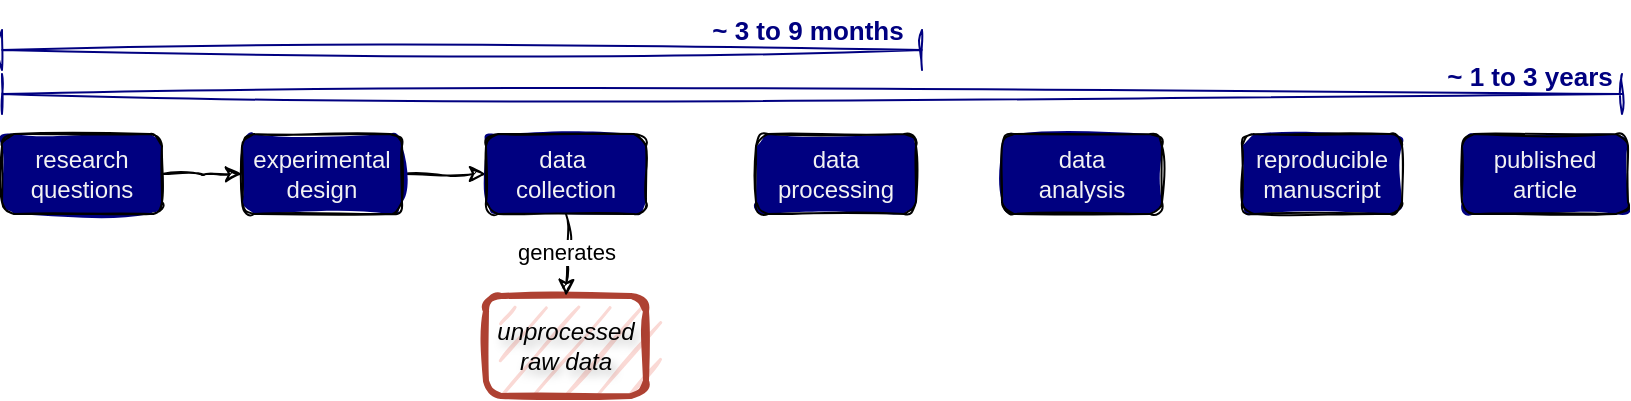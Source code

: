 <mxfile version="24.4.13" type="github">
  <diagram id="C5RBs43oDa-KdzZeNtuy" name="Page-1">
    <mxGraphModel dx="1026" dy="688" grid="1" gridSize="10" guides="1" tooltips="1" connect="1" arrows="1" fold="1" page="1" pageScale="1" pageWidth="827" pageHeight="1169" math="0" shadow="0">
      <root>
        <mxCell id="WIyWlLk6GJQsqaUBKTNV-0" />
        <object label="Step 14: color" id="2JBL8e-sjkAbcdYht8KX-297">
          <mxCell style="locked=1;" parent="WIyWlLk6GJQsqaUBKTNV-0" visible="0" />
        </object>
        <mxCell id="zMdA1hKnQHKv-oM-DE0g-334" value="&lt;div&gt;GitHub&lt;/div&gt;&lt;div&gt;repository&lt;br&gt;&lt;/div&gt;" style="rounded=1;whiteSpace=wrap;html=1;fontSize=12;fontFamily=Helvetica;fillColor=#fff2cc;sketch=1;labelBackgroundColor=none;strokeColor=#d6b656;fillStyle=solid;" parent="2JBL8e-sjkAbcdYht8KX-297" vertex="1">
          <mxGeometry x="377" y="241" width="80" height="40" as="geometry" />
        </mxCell>
        <mxCell id="zMdA1hKnQHKv-oM-DE0g-335" value="ETH Research Collection" style="rounded=1;whiteSpace=wrap;html=1;fontSize=12;fontFamily=Helvetica;fillColor=#fff2cc;sketch=1;labelBackgroundColor=none;strokeColor=#d6b656;fillStyle=solid;" parent="2JBL8e-sjkAbcdYht8KX-297" vertex="1">
          <mxGeometry x="240" y="403" width="80" height="40" as="geometry" />
        </mxCell>
        <mxCell id="zMdA1hKnQHKv-oM-DE0g-336" value="&lt;div&gt;GHE ETH&lt;/div&gt;&lt;div&gt;website&lt;br&gt;&lt;/div&gt;" style="rounded=1;whiteSpace=wrap;html=1;fontSize=12;fontFamily=Helvetica;fillColor=#fff2cc;sketch=1;labelBackgroundColor=none;strokeColor=#d6b656;fillStyle=solid;" parent="2JBL8e-sjkAbcdYht8KX-297" vertex="1">
          <mxGeometry x="123.17" y="403" width="80" height="40" as="geometry" />
        </mxCell>
        <mxCell id="zMdA1hKnQHKv-oM-DE0g-337" value="Zenodo" style="rounded=1;whiteSpace=wrap;html=1;fontSize=12;fontFamily=Helvetica;fillColor=#fff2cc;sketch=1;labelBackgroundColor=none;strokeColor=#d6b656;fillStyle=solid;" parent="2JBL8e-sjkAbcdYht8KX-297" vertex="1">
          <mxGeometry x="377" y="324" width="80" height="40" as="geometry" />
        </mxCell>
        <mxCell id="lclyw9XXG6ALIdxsrvXb-9" value="&lt;div&gt;GitHub &amp;amp; Zenodo&lt;br&gt;&lt;/div&gt;" style="rounded=1;whiteSpace=wrap;html=1;fontSize=12;fontFamily=Helvetica;fillColor=#fff2cc;sketch=1;labelBackgroundColor=none;strokeColor=#d6b656;fillStyle=solid;" vertex="1" parent="2JBL8e-sjkAbcdYht8KX-297">
          <mxGeometry x="620" y="324" width="80" height="40" as="geometry" />
        </mxCell>
        <mxCell id="lclyw9XXG6ALIdxsrvXb-41" value="data availability statement" style="rounded=1;whiteSpace=wrap;html=1;fontSize=12;fontFamily=Helvetica;fillColor=#fff2cc;sketch=1;labelBackgroundColor=none;strokeColor=#d6b656;fillStyle=solid;" vertex="1" parent="2JBL8e-sjkAbcdYht8KX-297">
          <mxGeometry x="731.5" y="241" width="80" height="40" as="geometry" />
        </mxCell>
        <mxCell id="lclyw9XXG6ALIdxsrvXb-57" value="&lt;div&gt;stand-alone&lt;/div&gt;&lt;div&gt;website&lt;br&gt;&lt;/div&gt;" style="rounded=1;whiteSpace=wrap;html=1;fontSize=12;fontFamily=Helvetica;fillColor=#fff2cc;sketch=1;labelBackgroundColor=none;strokeColor=#d6b656;fillStyle=solid;" vertex="1" parent="2JBL8e-sjkAbcdYht8KX-297">
          <mxGeometry x="500" y="403" width="80" height="40" as="geometry" />
        </mxCell>
        <object label="Step 13: published article" id="lclyw9XXG6ALIdxsrvXb-19">
          <mxCell style="locked=1;" parent="WIyWlLk6GJQsqaUBKTNV-0" visible="0" />
        </object>
        <mxCell id="lclyw9XXG6ALIdxsrvXb-23" style="edgeStyle=orthogonalEdgeStyle;rounded=0;sketch=1;hachureGap=4;jiggle=2;curveFitting=1;orthogonalLoop=1;jettySize=auto;html=1;exitX=0.25;exitY=1;exitDx=0;exitDy=0;entryX=0.5;entryY=0;entryDx=0;entryDy=0;fontFamily=Helvetica;" edge="1" parent="lclyw9XXG6ALIdxsrvXb-19" target="lclyw9XXG6ALIdxsrvXb-25">
          <mxGeometry relative="1" as="geometry">
            <mxPoint x="750.75" y="120" as="sourcePoint" />
          </mxGeometry>
        </mxCell>
        <mxCell id="lclyw9XXG6ALIdxsrvXb-24" value="&lt;div&gt;receives&lt;/div&gt;" style="edgeLabel;html=1;align=center;verticalAlign=middle;resizable=0;points=[];sketch=1;hachureGap=4;jiggle=2;curveFitting=1;fontFamily=Helvetica;" vertex="1" connectable="0" parent="lclyw9XXG6ALIdxsrvXb-23">
          <mxGeometry x="-0.013" y="-1" relative="1" as="geometry">
            <mxPoint x="1" y="1" as="offset" />
          </mxGeometry>
        </mxCell>
        <mxCell id="lclyw9XXG6ALIdxsrvXb-25" value="&lt;div&gt;&lt;font color=&quot;#30592D&quot;&gt;3rd&lt;br&gt;&lt;/font&gt;&lt;/div&gt;&lt;div&gt;&lt;font color=&quot;#30592D&quot;&gt;DOI&lt;/font&gt;&lt;/div&gt;" style="rounded=1;whiteSpace=wrap;html=1;fontSize=12;fontFamily=Helvetica;fillColor=#d5e8d4;sketch=1;labelBackgroundColor=none;strokeColor=#82b366;" vertex="1" parent="lclyw9XXG6ALIdxsrvXb-19">
          <mxGeometry x="730" y="161" width="40" height="40" as="geometry" />
        </mxCell>
        <mxCell id="lclyw9XXG6ALIdxsrvXb-26" style="edgeStyle=orthogonalEdgeStyle;rounded=0;sketch=1;hachureGap=4;jiggle=2;curveFitting=1;orthogonalLoop=1;jettySize=auto;html=1;exitX=0.75;exitY=1;exitDx=0;exitDy=0;entryX=0.75;entryY=0;entryDx=0;entryDy=0;fontFamily=Helvetica;" edge="1" parent="lclyw9XXG6ALIdxsrvXb-19" target="lclyw9XXG6ALIdxsrvXb-30">
          <mxGeometry relative="1" as="geometry">
            <mxPoint x="792.25" y="120" as="sourcePoint" />
          </mxGeometry>
        </mxCell>
        <mxCell id="lclyw9XXG6ALIdxsrvXb-27" value="requires" style="edgeLabel;html=1;align=center;verticalAlign=middle;resizable=0;points=[];sketch=1;hachureGap=4;jiggle=2;curveFitting=1;fontFamily=Helvetica;" vertex="1" connectable="0" parent="lclyw9XXG6ALIdxsrvXb-26">
          <mxGeometry x="-0.176" y="2" relative="1" as="geometry">
            <mxPoint as="offset" />
          </mxGeometry>
        </mxCell>
        <mxCell id="lclyw9XXG6ALIdxsrvXb-28" value="" style="edgeStyle=orthogonalEdgeStyle;rounded=0;sketch=1;hachureGap=4;jiggle=2;curveFitting=1;orthogonalLoop=1;jettySize=auto;html=1;fontFamily=Helvetica;" edge="1" parent="lclyw9XXG6ALIdxsrvXb-19" source="lclyw9XXG6ALIdxsrvXb-30" target="lclyw9XXG6ALIdxsrvXb-33">
          <mxGeometry relative="1" as="geometry" />
        </mxCell>
        <mxCell id="lclyw9XXG6ALIdxsrvXb-29" value="has" style="edgeLabel;html=1;align=center;verticalAlign=middle;resizable=0;points=[];sketch=1;hachureGap=4;jiggle=2;curveFitting=1;fontFamily=Helvetica;" vertex="1" connectable="0" parent="lclyw9XXG6ALIdxsrvXb-28">
          <mxGeometry x="0.15" y="3" relative="1" as="geometry">
            <mxPoint as="offset" />
          </mxGeometry>
        </mxCell>
        <mxCell id="lclyw9XXG6ALIdxsrvXb-30" value="data availability statement" style="rounded=1;whiteSpace=wrap;html=1;fontSize=12;fontFamily=Helvetica;fillColor=none;sketch=1;labelBackgroundColor=none;strokeColor=#000080;fillStyle=zigzag;fontColor=#000080;" vertex="1" parent="lclyw9XXG6ALIdxsrvXb-19">
          <mxGeometry x="732" y="241" width="80" height="40" as="geometry" />
        </mxCell>
        <mxCell id="lclyw9XXG6ALIdxsrvXb-31" style="edgeStyle=orthogonalEdgeStyle;rounded=0;sketch=1;hachureGap=4;jiggle=2;curveFitting=1;orthogonalLoop=1;jettySize=auto;html=1;exitX=0.5;exitY=1;exitDx=0;exitDy=0;entryX=0.5;entryY=1;entryDx=0;entryDy=0;fontFamily=Architects Daughter;fontSource=https%3A%2F%2Ffonts.googleapis.com%2Fcss%3Ffamily%3DArchitects%2BDaughter;" edge="1" parent="lclyw9XXG6ALIdxsrvXb-19" source="lclyw9XXG6ALIdxsrvXb-33">
          <mxGeometry relative="1" as="geometry">
            <mxPoint x="417" y="440" as="targetPoint" />
            <Array as="points">
              <mxPoint x="770" y="460" />
              <mxPoint x="417" y="460" />
            </Array>
          </mxGeometry>
        </mxCell>
        <mxCell id="lclyw9XXG6ALIdxsrvXb-32" value="to" style="edgeLabel;html=1;align=center;verticalAlign=middle;resizable=0;points=[];sketch=1;hachureGap=4;jiggle=2;curveFitting=1;fontFamily=Helvetica;" vertex="1" connectable="0" parent="lclyw9XXG6ALIdxsrvXb-31">
          <mxGeometry x="-0.791" y="2" relative="1" as="geometry">
            <mxPoint x="9" as="offset" />
          </mxGeometry>
        </mxCell>
        <mxCell id="lclyw9XXG6ALIdxsrvXb-33" value="reference &amp;amp; citation" style="rounded=1;whiteSpace=wrap;html=1;fontSize=12;fontFamily=Helvetica;fillColor=none;sketch=1;labelBackgroundColor=none;strokeColor=#000080;fillStyle=zigzag;fontColor=#000080;" vertex="1" parent="lclyw9XXG6ALIdxsrvXb-19">
          <mxGeometry x="730" y="324" width="80" height="40" as="geometry" />
        </mxCell>
        <mxCell id="lclyw9XXG6ALIdxsrvXb-38" style="edgeStyle=orthogonalEdgeStyle;rounded=0;sketch=1;hachureGap=4;jiggle=2;curveFitting=1;orthogonalLoop=1;jettySize=auto;html=1;exitX=0.5;exitY=1;exitDx=0;exitDy=0;entryX=0.5;entryY=1;entryDx=0;entryDy=0;fontFamily=Architects Daughter;fontSource=https%3A%2F%2Ffonts.googleapis.com%2Fcss%3Ffamily%3DArchitects%2BDaughter;" edge="1" parent="lclyw9XXG6ALIdxsrvXb-19">
          <mxGeometry relative="1" as="geometry">
            <mxPoint x="770" y="364" as="sourcePoint" />
            <mxPoint x="660" y="443" as="targetPoint" />
            <Array as="points">
              <mxPoint x="770" y="460" />
              <mxPoint x="661" y="460" />
            </Array>
          </mxGeometry>
        </mxCell>
        <mxCell id="lclyw9XXG6ALIdxsrvXb-75" style="edgeStyle=orthogonalEdgeStyle;rounded=0;sketch=1;hachureGap=4;jiggle=2;curveFitting=1;orthogonalLoop=1;jettySize=auto;html=1;exitX=1;exitY=0.5;exitDx=0;exitDy=0;entryX=0;entryY=0.5;entryDx=0;entryDy=0;fontFamily=Architects Daughter;fontSource=https%3A%2F%2Ffonts.googleapis.com%2Fcss%3Ffamily%3DArchitects%2BDaughter;" edge="1" parent="lclyw9XXG6ALIdxsrvXb-19">
          <mxGeometry relative="1" as="geometry">
            <mxPoint x="700" y="100" as="sourcePoint" />
            <mxPoint x="730" y="100" as="targetPoint" />
          </mxGeometry>
        </mxCell>
        <object label="Step 12: GitHub" id="2JBL8e-sjkAbcdYht8KX-281">
          <mxCell style="locked=1;" parent="WIyWlLk6GJQsqaUBKTNV-0" visible="0" />
        </object>
        <mxCell id="zMdA1hKnQHKv-oM-DE0g-435" value="&lt;font color=&quot;#30592D&quot;&gt;2nd DOI&lt;/font&gt;" style="rounded=1;whiteSpace=wrap;html=1;fontSize=12;fontFamily=Helvetica;fillColor=#d5e8d4;sketch=1;labelBackgroundColor=none;strokeColor=#82b366;fontColor=#000000;" parent="2JBL8e-sjkAbcdYht8KX-281" vertex="1">
          <mxGeometry x="620" y="403" width="80" height="40" as="geometry" />
        </mxCell>
        <mxCell id="zMdA1hKnQHKv-oM-DE0g-436" value="" style="edgeStyle=orthogonalEdgeStyle;rounded=0;sketch=1;hachureGap=4;jiggle=2;curveFitting=1;orthogonalLoop=1;jettySize=auto;html=1;fontFamily=Helvetica;" parent="2JBL8e-sjkAbcdYht8KX-281" target="zMdA1hKnQHKv-oM-DE0g-435" edge="1">
          <mxGeometry relative="1" as="geometry">
            <mxPoint x="660" y="364" as="sourcePoint" />
          </mxGeometry>
        </mxCell>
        <mxCell id="lclyw9XXG6ALIdxsrvXb-6" value="&lt;font face=&quot;Helvetica&quot;&gt;provides&lt;/font&gt;" style="edgeLabel;html=1;align=center;verticalAlign=middle;resizable=0;points=[];sketch=1;hachureGap=4;jiggle=2;curveFitting=1;fontFamily=Architects Daughter;fontSource=https%3A%2F%2Ffonts.googleapis.com%2Fcss%3Ffamily%3DArchitects%2BDaughter;" vertex="1" connectable="0" parent="zMdA1hKnQHKv-oM-DE0g-436">
          <mxGeometry x="-0.122" y="-1" relative="1" as="geometry">
            <mxPoint as="offset" />
          </mxGeometry>
        </mxCell>
        <mxCell id="lclyw9XXG6ALIdxsrvXb-34" value="&lt;div&gt;GitHub &amp;amp; Zenodo&lt;br&gt;&lt;/div&gt;" style="rounded=1;whiteSpace=wrap;html=1;fontSize=12;fontFamily=Helvetica;fillColor=none;sketch=1;labelBackgroundColor=none;strokeColor=#000080;fillStyle=zigzag;fontColor=#000080;" vertex="1" parent="2JBL8e-sjkAbcdYht8KX-281">
          <mxGeometry x="620" y="324" width="80" height="40" as="geometry" />
        </mxCell>
        <mxCell id="lclyw9XXG6ALIdxsrvXb-35" value="" style="edgeStyle=orthogonalEdgeStyle;rounded=0;sketch=1;hachureGap=4;jiggle=2;curveFitting=1;orthogonalLoop=1;jettySize=auto;html=1;fontFamily=Architects Daughter;fontSource=https%3A%2F%2Ffonts.googleapis.com%2Fcss%3Ffamily%3DArchitects%2BDaughter;" edge="1" parent="2JBL8e-sjkAbcdYht8KX-281">
          <mxGeometry relative="1" as="geometry">
            <mxPoint x="660" y="291" as="sourcePoint" />
            <mxPoint x="660" y="324" as="targetPoint" />
          </mxGeometry>
        </mxCell>
        <mxCell id="lclyw9XXG6ALIdxsrvXb-36" value="&lt;font face=&quot;Helvetica&quot;&gt;published with&lt;/font&gt;" style="edgeLabel;html=1;align=center;verticalAlign=middle;resizable=0;points=[];sketch=1;hachureGap=4;jiggle=2;curveFitting=1;fontFamily=Architects Daughter;fontSource=https%3A%2F%2Ffonts.googleapis.com%2Fcss%3Ffamily%3DArchitects%2BDaughter;" vertex="1" connectable="0" parent="lclyw9XXG6ALIdxsrvXb-35">
          <mxGeometry x="0.277" y="1" relative="1" as="geometry">
            <mxPoint as="offset" />
          </mxGeometry>
        </mxCell>
        <object label="Step 11: final data" id="2JBL8e-sjkAbcdYht8KX-289">
          <mxCell style="locked=1;" parent="WIyWlLk6GJQsqaUBKTNV-0" visible="0" />
        </object>
        <mxCell id="zMdA1hKnQHKv-oM-DE0g-438" value="" style="edgeStyle=orthogonalEdgeStyle;rounded=0;sketch=1;hachureGap=4;jiggle=2;curveFitting=1;orthogonalLoop=1;jettySize=auto;html=1;fontFamily=Helvetica;" parent="2JBL8e-sjkAbcdYht8KX-289" edge="1">
          <mxGeometry relative="1" as="geometry">
            <mxPoint x="540" y="120" as="sourcePoint" />
            <mxPoint x="540" y="161" as="targetPoint" />
          </mxGeometry>
        </mxCell>
        <mxCell id="zMdA1hKnQHKv-oM-DE0g-439" value="uses" style="edgeLabel;html=1;align=center;verticalAlign=middle;resizable=0;points=[];sketch=1;hachureGap=4;jiggle=2;curveFitting=1;fontFamily=Helvetica;" parent="zMdA1hKnQHKv-oM-DE0g-438" vertex="1" connectable="0">
          <mxGeometry x="-0.2" y="-1" relative="1" as="geometry">
            <mxPoint as="offset" />
          </mxGeometry>
        </mxCell>
        <mxCell id="zMdA1hKnQHKv-oM-DE0g-440" value="" style="edgeStyle=orthogonalEdgeStyle;rounded=0;sketch=1;hachureGap=4;jiggle=2;curveFitting=1;orthogonalLoop=1;jettySize=auto;html=1;fontFamily=Helvetica;" parent="2JBL8e-sjkAbcdYht8KX-289" target="zMdA1hKnQHKv-oM-DE0g-444" edge="1">
          <mxGeometry relative="1" as="geometry">
            <mxPoint x="660" y="120" as="sourcePoint" />
          </mxGeometry>
        </mxCell>
        <mxCell id="zMdA1hKnQHKv-oM-DE0g-441" value="displays" style="edgeLabel;html=1;align=center;verticalAlign=middle;resizable=0;points=[];sketch=1;hachureGap=4;jiggle=2;curveFitting=1;fontFamily=Helvetica;" parent="zMdA1hKnQHKv-oM-DE0g-440" vertex="1" connectable="0">
          <mxGeometry x="-0.067" y="-1" relative="1" as="geometry">
            <mxPoint x="24" as="offset" />
          </mxGeometry>
        </mxCell>
        <mxCell id="lclyw9XXG6ALIdxsrvXb-2" value="" style="edgeStyle=orthogonalEdgeStyle;rounded=0;sketch=1;hachureGap=4;jiggle=2;curveFitting=1;orthogonalLoop=1;jettySize=auto;html=1;fontFamily=Architects Daughter;fontSource=https%3A%2F%2Ffonts.googleapis.com%2Fcss%3Ffamily%3DArchitects%2BDaughter;" edge="1" parent="2JBL8e-sjkAbcdYht8KX-289" source="zMdA1hKnQHKv-oM-DE0g-444" target="zMdA1hKnQHKv-oM-DE0g-445">
          <mxGeometry relative="1" as="geometry" />
        </mxCell>
        <mxCell id="lclyw9XXG6ALIdxsrvXb-3" value="&lt;font face=&quot;Helvetica&quot;&gt;is&lt;/font&gt;" style="edgeLabel;html=1;align=center;verticalAlign=middle;resizable=0;points=[];sketch=1;hachureGap=4;jiggle=2;curveFitting=1;fontFamily=Architects Daughter;fontSource=https%3A%2F%2Ffonts.googleapis.com%2Fcss%3Ffamily%3DArchitects%2BDaughter;" vertex="1" connectable="0" parent="lclyw9XXG6ALIdxsrvXb-2">
          <mxGeometry x="-0.05" y="-1" relative="1" as="geometry">
            <mxPoint as="offset" />
          </mxGeometry>
        </mxCell>
        <mxCell id="zMdA1hKnQHKv-oM-DE0g-444" value="tables &amp;amp; plots &amp;amp; models" style="rounded=1;whiteSpace=wrap;html=1;fontSize=12;fontFamily=Helvetica;fillColor=none;sketch=1;labelBackgroundColor=none;strokeColor=#000080;fillStyle=zigzag;fontColor=#000080;" parent="2JBL8e-sjkAbcdYht8KX-289" vertex="1">
          <mxGeometry x="620" y="161" width="80" height="40" as="geometry" />
        </mxCell>
        <mxCell id="zMdA1hKnQHKv-oM-DE0g-445" value="final data underlying publication" style="rounded=1;whiteSpace=wrap;html=1;strokeWidth=3;fontSize=12;fontFamily=Helvetica;fillColor=#fad9d5;sketch=1;labelBackgroundColor=none;strokeColor=#ae4132;fontStyle=2;textShadow=1;" parent="2JBL8e-sjkAbcdYht8KX-289" vertex="1">
          <mxGeometry x="620" y="241" width="80" height="50" as="geometry" />
        </mxCell>
        <mxCell id="lclyw9XXG6ALIdxsrvXb-73" style="edgeStyle=orthogonalEdgeStyle;rounded=0;sketch=1;hachureGap=4;jiggle=2;curveFitting=1;orthogonalLoop=1;jettySize=auto;html=1;exitX=1;exitY=0.5;exitDx=0;exitDy=0;entryX=0;entryY=0.5;entryDx=0;entryDy=0;fontFamily=Architects Daughter;fontSource=https%3A%2F%2Ffonts.googleapis.com%2Fcss%3Ffamily%3DArchitects%2BDaughter;" edge="1" parent="2JBL8e-sjkAbcdYht8KX-289">
          <mxGeometry relative="1" as="geometry">
            <mxPoint x="580" y="100" as="sourcePoint" />
            <mxPoint x="620" y="100" as="targetPoint" />
          </mxGeometry>
        </mxCell>
        <mxCell id="lclyw9XXG6ALIdxsrvXb-74" style="edgeStyle=orthogonalEdgeStyle;rounded=0;sketch=1;hachureGap=4;jiggle=2;curveFitting=1;orthogonalLoop=1;jettySize=auto;html=1;exitX=1;exitY=0.5;exitDx=0;exitDy=0;entryX=0;entryY=0.5;entryDx=0;entryDy=0;fontFamily=Architects Daughter;fontSource=https%3A%2F%2Ffonts.googleapis.com%2Fcss%3Ffamily%3DArchitects%2BDaughter;" edge="1" parent="2JBL8e-sjkAbcdYht8KX-289">
          <mxGeometry relative="1" as="geometry">
            <mxPoint x="457" y="100" as="sourcePoint" />
            <mxPoint x="500" y="100" as="targetPoint" />
          </mxGeometry>
        </mxCell>
        <mxCell id="lclyw9XXG6ALIdxsrvXb-79" style="edgeStyle=orthogonalEdgeStyle;rounded=0;sketch=1;hachureGap=4;jiggle=2;curveFitting=1;orthogonalLoop=1;jettySize=auto;html=1;exitX=0.75;exitY=0;exitDx=0;exitDy=0;entryX=0.25;entryY=0;entryDx=0;entryDy=0;fontFamily=Architects Daughter;fontSource=https%3A%2F%2Ffonts.googleapis.com%2Fcss%3Ffamily%3DArchitects%2BDaughter;" edge="1" parent="2JBL8e-sjkAbcdYht8KX-289" source="lclyw9XXG6ALIdxsrvXb-64" target="zMdA1hKnQHKv-oM-DE0g-444">
          <mxGeometry relative="1" as="geometry" />
        </mxCell>
        <mxCell id="lclyw9XXG6ALIdxsrvXb-80" value="&lt;font face=&quot;Helvetica&quot;&gt;generates&lt;/font&gt;" style="edgeLabel;html=1;align=center;verticalAlign=middle;resizable=0;points=[];sketch=1;hachureGap=4;jiggle=2;curveFitting=1;fontFamily=Architects Daughter;fontSource=https%3A%2F%2Ffonts.googleapis.com%2Fcss%3Ffamily%3DArchitects%2BDaughter;" vertex="1" connectable="0" parent="lclyw9XXG6ALIdxsrvXb-79">
          <mxGeometry x="0.117" y="-3" relative="1" as="geometry">
            <mxPoint x="-6" y="-5" as="offset" />
          </mxGeometry>
        </mxCell>
        <object label="Step 10: R data package&#xa;" id="2JBL8e-sjkAbcdYht8KX-261">
          <mxCell style="locked=1;" parent="WIyWlLk6GJQsqaUBKTNV-0" visible="0" />
        </object>
        <mxCell id="2JBL8e-sjkAbcdYht8KX-264" value="" style="edgeStyle=none;shape=connector;rounded=1;sketch=1;jiggle=2;curveFitting=1;orthogonalLoop=1;jettySize=auto;html=1;labelBackgroundColor=default;strokeColor=#000080;fontFamily=Helvetica;fontSize=11;fontColor=#000080;endArrow=classic;startSize=5;endSize=5;" parent="2JBL8e-sjkAbcdYht8KX-261" edge="1">
          <mxGeometry relative="1" as="geometry">
            <mxPoint x="442" y="570" as="sourcePoint" />
          </mxGeometry>
        </mxCell>
        <mxCell id="2JBL8e-sjkAbcdYht8KX-265" value="&lt;div&gt;integrates&lt;/div&gt;&lt;div&gt;with&lt;br&gt;&lt;/div&gt;" style="edgeLabel;html=1;align=center;verticalAlign=middle;resizable=0;points=[];fontSize=11;fontFamily=Helvetica;fontColor=#000080;" parent="2JBL8e-sjkAbcdYht8KX-264" vertex="1" connectable="0">
          <mxGeometry x="-0.141" y="-3" relative="1" as="geometry">
            <mxPoint y="-23" as="offset" />
          </mxGeometry>
        </mxCell>
        <mxCell id="zMdA1hKnQHKv-oM-DE0g-341" value="" style="edgeStyle=orthogonalEdgeStyle;rounded=0;sketch=1;hachureGap=4;jiggle=2;curveFitting=1;orthogonalLoop=1;jettySize=auto;html=1;fontFamily=Helvetica;" parent="2JBL8e-sjkAbcdYht8KX-261" edge="1">
          <mxGeometry relative="1" as="geometry">
            <mxPoint x="540" y="280" as="sourcePoint" />
          </mxGeometry>
        </mxCell>
        <mxCell id="zMdA1hKnQHKv-oM-DE0g-344" value="" style="edgeStyle=orthogonalEdgeStyle;rounded=0;sketch=1;hachureGap=4;jiggle=2;curveFitting=1;orthogonalLoop=1;jettySize=auto;html=1;fontFamily=Helvetica;" parent="2JBL8e-sjkAbcdYht8KX-261" edge="1">
          <mxGeometry relative="1" as="geometry">
            <mxPoint x="540" y="364" as="sourcePoint" />
          </mxGeometry>
        </mxCell>
        <mxCell id="zMdA1hKnQHKv-oM-DE0g-367" value="" style="edgeStyle=orthogonalEdgeStyle;rounded=0;sketch=1;hachureGap=4;jiggle=2;curveFitting=1;orthogonalLoop=1;jettySize=auto;html=1;fontFamily=Architects Daughter;fontSource=https%3A%2F%2Ffonts.googleapis.com%2Fcss%3Ffamily%3DArchitects%2BDaughter;" parent="2JBL8e-sjkAbcdYht8KX-261" source="zMdA1hKnQHKv-oM-DE0g-358" target="zMdA1hKnQHKv-oM-DE0g-360" edge="1">
          <mxGeometry relative="1" as="geometry" />
        </mxCell>
        <mxCell id="zMdA1hKnQHKv-oM-DE0g-368" value="&lt;font face=&quot;Helvetica&quot;&gt;contains&lt;/font&gt;" style="edgeLabel;html=1;align=center;verticalAlign=middle;resizable=0;points=[];sketch=1;hachureGap=4;jiggle=2;curveFitting=1;fontFamily=Architects Daughter;fontSource=https%3A%2F%2Ffonts.googleapis.com%2Fcss%3Ffamily%3DArchitects%2BDaughter;" parent="zMdA1hKnQHKv-oM-DE0g-367" vertex="1" connectable="0">
          <mxGeometry x="-0.045" y="-4" relative="1" as="geometry">
            <mxPoint as="offset" />
          </mxGeometry>
        </mxCell>
        <mxCell id="zMdA1hKnQHKv-oM-DE0g-358" value="R data package" style="rounded=1;whiteSpace=wrap;html=1;fontSize=12;fontFamily=Helvetica;fillColor=none;sketch=1;labelBackgroundColor=none;strokeColor=#000080;fillStyle=zigzag;fontColor=#000080;" parent="2JBL8e-sjkAbcdYht8KX-261" vertex="1">
          <mxGeometry x="500" y="240" width="80" height="40" as="geometry" />
        </mxCell>
        <mxCell id="zMdA1hKnQHKv-oM-DE0g-369" value="" style="edgeStyle=orthogonalEdgeStyle;rounded=0;sketch=1;hachureGap=4;jiggle=2;curveFitting=1;orthogonalLoop=1;jettySize=auto;html=1;fontFamily=Architects Daughter;fontSource=https%3A%2F%2Ffonts.googleapis.com%2Fcss%3Ffamily%3DArchitects%2BDaughter;" parent="2JBL8e-sjkAbcdYht8KX-261" source="zMdA1hKnQHKv-oM-DE0g-360" target="zMdA1hKnQHKv-oM-DE0g-361" edge="1">
          <mxGeometry relative="1" as="geometry" />
        </mxCell>
        <mxCell id="zMdA1hKnQHKv-oM-DE0g-370" value="&lt;font face=&quot;Helvetica&quot;&gt;published as&lt;br&gt;&lt;/font&gt;" style="edgeLabel;html=1;align=center;verticalAlign=middle;resizable=0;points=[];sketch=1;hachureGap=4;jiggle=2;curveFitting=1;fontFamily=Architects Daughter;fontSource=https%3A%2F%2Ffonts.googleapis.com%2Fcss%3Ffamily%3DArchitects%2BDaughter;" parent="zMdA1hKnQHKv-oM-DE0g-369" vertex="1" connectable="0">
          <mxGeometry x="-0.268" relative="1" as="geometry">
            <mxPoint as="offset" />
          </mxGeometry>
        </mxCell>
        <mxCell id="zMdA1hKnQHKv-oM-DE0g-360" value="&lt;div&gt;metadata&lt;/div&gt;" style="rounded=1;whiteSpace=wrap;html=1;fontSize=12;fontFamily=Helvetica;fillColor=none;sketch=1;labelBackgroundColor=none;strokeColor=#000080;fillStyle=zigzag;fontColor=#000080;" parent="2JBL8e-sjkAbcdYht8KX-261" vertex="1">
          <mxGeometry x="500" y="324" width="80" height="40" as="geometry" />
        </mxCell>
        <mxCell id="zMdA1hKnQHKv-oM-DE0g-361" value="stand-alone&lt;br&gt;&lt;div&gt;website&lt;/div&gt;" style="rounded=1;whiteSpace=wrap;html=1;fontSize=12;fontFamily=Helvetica;fillColor=none;sketch=1;labelBackgroundColor=none;strokeColor=#000080;fillStyle=zigzag;fontColor=#000080;" parent="2JBL8e-sjkAbcdYht8KX-261" vertex="1">
          <mxGeometry x="500" y="403" width="80" height="40" as="geometry" />
        </mxCell>
        <mxCell id="lclyw9XXG6ALIdxsrvXb-77" style="edgeStyle=orthogonalEdgeStyle;rounded=0;sketch=1;hachureGap=4;jiggle=2;curveFitting=1;orthogonalLoop=1;jettySize=auto;html=1;exitX=0.5;exitY=1;exitDx=0;exitDy=0;entryX=0.5;entryY=0;entryDx=0;entryDy=0;fontFamily=Architects Daughter;fontSource=https%3A%2F%2Ffonts.googleapis.com%2Fcss%3Ffamily%3DArchitects%2BDaughter;" edge="1" parent="2JBL8e-sjkAbcdYht8KX-261" source="lclyw9XXG6ALIdxsrvXb-64" target="zMdA1hKnQHKv-oM-DE0g-358">
          <mxGeometry relative="1" as="geometry" />
        </mxCell>
        <mxCell id="lclyw9XXG6ALIdxsrvXb-78" value="&lt;font face=&quot;Helvetica&quot;&gt;accessible as&lt;/font&gt;" style="edgeLabel;html=1;align=center;verticalAlign=middle;resizable=0;points=[];sketch=1;hachureGap=4;jiggle=2;curveFitting=1;fontFamily=Architects Daughter;fontSource=https%3A%2F%2Ffonts.googleapis.com%2Fcss%3Ffamily%3DArchitects%2BDaughter;" vertex="1" connectable="0" parent="lclyw9XXG6ALIdxsrvXb-77">
          <mxGeometry x="0.035" y="1" relative="1" as="geometry">
            <mxPoint x="38" y="-2" as="offset" />
          </mxGeometry>
        </mxCell>
        <object label="Step 9: ETH collection" id="2JBL8e-sjkAbcdYht8KX-271">
          <mxCell style="locked=1;" parent="WIyWlLk6GJQsqaUBKTNV-0" visible="0" />
        </object>
        <mxCell id="zMdA1hKnQHKv-oM-DE0g-416" value="&lt;div&gt;imported&lt;/div&gt;&lt;div&gt;to&lt;br&gt;&lt;/div&gt;" style="edgeLabel;html=1;align=center;verticalAlign=middle;resizable=0;points=[];sketch=1;hachureGap=4;jiggle=2;curveFitting=1;fontFamily=Helvetica;" parent="2JBL8e-sjkAbcdYht8KX-271" vertex="1" connectable="0">
          <mxGeometry x="349.004" y="424.491" as="geometry" />
        </mxCell>
        <mxCell id="zMdA1hKnQHKv-oM-DE0g-417" value="ETH Research Collection" style="rounded=1;whiteSpace=wrap;html=1;fontSize=12;fontFamily=Helvetica;fillColor=none;sketch=1;labelBackgroundColor=none;strokeColor=#000080;fillStyle=zigzag;fontColor=#000080;" parent="2JBL8e-sjkAbcdYht8KX-271" vertex="1">
          <mxGeometry x="240" y="403" width="80" height="40" as="geometry" />
        </mxCell>
        <mxCell id="zMdA1hKnQHKv-oM-DE0g-418" value="" style="edgeStyle=orthogonalEdgeStyle;rounded=0;sketch=1;hachureGap=4;jiggle=2;curveFitting=1;orthogonalLoop=1;jettySize=auto;html=1;fontFamily=Architects Daughter;fontSource=https%3A%2F%2Ffonts.googleapis.com%2Fcss%3Ffamily%3DArchitects%2BDaughter;" parent="2JBL8e-sjkAbcdYht8KX-271" source="zMdA1hKnQHKv-oM-DE0g-420" target="zMdA1hKnQHKv-oM-DE0g-421" edge="1">
          <mxGeometry relative="1" as="geometry" />
        </mxCell>
        <mxCell id="zMdA1hKnQHKv-oM-DE0g-419" value="&lt;font face=&quot;Helvetica&quot;&gt;lists&lt;/font&gt;" style="edgeLabel;html=1;align=center;verticalAlign=middle;resizable=0;points=[];sketch=1;hachureGap=4;jiggle=2;curveFitting=1;fontFamily=Architects Daughter;fontSource=https%3A%2F%2Ffonts.googleapis.com%2Fcss%3Ffamily%3DArchitects%2BDaughter;" parent="zMdA1hKnQHKv-oM-DE0g-418" vertex="1" connectable="0">
          <mxGeometry x="-0.204" relative="1" as="geometry">
            <mxPoint as="offset" />
          </mxGeometry>
        </mxCell>
        <mxCell id="zMdA1hKnQHKv-oM-DE0g-420" value="GHE ETH website" style="rounded=1;whiteSpace=wrap;html=1;fontSize=12;fontFamily=Helvetica;fillColor=none;sketch=1;labelBackgroundColor=none;strokeColor=#000080;fillStyle=zigzag;fontColor=#000080;" parent="2JBL8e-sjkAbcdYht8KX-271" vertex="1">
          <mxGeometry x="123.17" y="403" width="80" height="40" as="geometry" />
        </mxCell>
        <mxCell id="zMdA1hKnQHKv-oM-DE0g-421" value="data publication" style="rounded=1;whiteSpace=wrap;html=1;fontSize=12;fontFamily=Helvetica;fillColor=none;sketch=1;labelBackgroundColor=none;fontColor=#000080;strokeColor=#000080;" parent="2JBL8e-sjkAbcdYht8KX-271" vertex="1">
          <mxGeometry x="-5.684e-14" y="403" width="80" height="40" as="geometry" />
        </mxCell>
        <mxCell id="zMdA1hKnQHKv-oM-DE0g-422" style="edgeStyle=orthogonalEdgeStyle;rounded=0;sketch=1;hachureGap=4;jiggle=2;curveFitting=1;orthogonalLoop=1;jettySize=auto;html=1;exitX=0.25;exitY=1;exitDx=0;exitDy=0;entryX=0.623;entryY=1;entryDx=0;entryDy=0;entryPerimeter=0;fontFamily=Architects Daughter;fontSource=https%3A%2F%2Ffonts.googleapis.com%2Fcss%3Ffamily%3DArchitects%2BDaughter;" parent="2JBL8e-sjkAbcdYht8KX-271" source="zMdA1hKnQHKv-oM-DE0g-417" target="zMdA1hKnQHKv-oM-DE0g-420" edge="1">
          <mxGeometry relative="1" as="geometry" />
        </mxCell>
        <mxCell id="zMdA1hKnQHKv-oM-DE0g-423" value="&lt;font face=&quot;Helvetica&quot;&gt;integrates with&lt;/font&gt;" style="edgeLabel;html=1;align=center;verticalAlign=middle;resizable=0;points=[];sketch=1;hachureGap=4;jiggle=2;curveFitting=1;fontFamily=Architects Daughter;fontSource=https%3A%2F%2Ffonts.googleapis.com%2Fcss%3Ffamily%3DArchitects%2BDaughter;" parent="zMdA1hKnQHKv-oM-DE0g-422" vertex="1" connectable="0">
          <mxGeometry x="0.039" y="1" relative="1" as="geometry">
            <mxPoint as="offset" />
          </mxGeometry>
        </mxCell>
        <mxCell id="zMdA1hKnQHKv-oM-DE0g-424" value="" style="edgeStyle=orthogonalEdgeStyle;rounded=0;sketch=1;hachureGap=4;jiggle=2;curveFitting=1;orthogonalLoop=1;jettySize=auto;html=1;fontFamily=Helvetica;" parent="2JBL8e-sjkAbcdYht8KX-271" edge="1">
          <mxGeometry relative="1" as="geometry">
            <mxPoint x="377" y="424" as="sourcePoint" />
            <mxPoint x="320" y="423" as="targetPoint" />
          </mxGeometry>
        </mxCell>
        <object label="Step 8: Zenodo" id="2JBL8e-sjkAbcdYht8KX-243">
          <mxCell style="locked=1;" parent="WIyWlLk6GJQsqaUBKTNV-0" visible="0" />
        </object>
        <mxCell id="zMdA1hKnQHKv-oM-DE0g-163" value="" style="edgeStyle=orthogonalEdgeStyle;rounded=0;sketch=1;hachureGap=4;jiggle=2;curveFitting=1;orthogonalLoop=1;jettySize=auto;html=1;fontFamily=Helvetica;" parent="2JBL8e-sjkAbcdYht8KX-243" edge="1">
          <mxGeometry relative="1" as="geometry">
            <mxPoint x="660" y="291" as="sourcePoint" />
          </mxGeometry>
        </mxCell>
        <mxCell id="zMdA1hKnQHKv-oM-DE0g-104" value="" style="edgeStyle=orthogonalEdgeStyle;rounded=0;sketch=1;hachureGap=4;jiggle=2;curveFitting=1;orthogonalLoop=1;jettySize=auto;html=1;fontFamily=Helvetica;" parent="2JBL8e-sjkAbcdYht8KX-243" edge="1">
          <mxGeometry relative="1" as="geometry">
            <mxPoint x="125.17" y="181" as="targetPoint" />
          </mxGeometry>
        </mxCell>
        <mxCell id="zMdA1hKnQHKv-oM-DE0g-339" value="" style="edgeStyle=orthogonalEdgeStyle;rounded=0;sketch=1;hachureGap=4;jiggle=2;curveFitting=1;orthogonalLoop=1;jettySize=auto;html=1;fontFamily=Architects Daughter;fontSource=https%3A%2F%2Ffonts.googleapis.com%2Fcss%3Ffamily%3DArchitects%2BDaughter;" parent="2JBL8e-sjkAbcdYht8KX-243" source="zMdA1hKnQHKv-oM-DE0g-89" target="zMdA1hKnQHKv-oM-DE0g-330" edge="1">
          <mxGeometry relative="1" as="geometry" />
        </mxCell>
        <mxCell id="zMdA1hKnQHKv-oM-DE0g-340" value="provides" style="edgeLabel;html=1;align=center;verticalAlign=middle;resizable=0;points=[];sketch=1;hachureGap=4;jiggle=2;curveFitting=1;fontFamily=Helvetica;" parent="zMdA1hKnQHKv-oM-DE0g-339" vertex="1" connectable="0">
          <mxGeometry x="0.136" relative="1" as="geometry">
            <mxPoint as="offset" />
          </mxGeometry>
        </mxCell>
        <mxCell id="zMdA1hKnQHKv-oM-DE0g-89" value="Zenodo" style="rounded=1;whiteSpace=wrap;html=1;fontSize=12;fontFamily=Helvetica;fillColor=none;sketch=1;labelBackgroundColor=none;strokeColor=#000080;fillStyle=zigzag;fontColor=#000080;" parent="2JBL8e-sjkAbcdYht8KX-243" vertex="1">
          <mxGeometry x="377" y="324" width="80" height="40" as="geometry" />
        </mxCell>
        <mxCell id="zMdA1hKnQHKv-oM-DE0g-113" value="" style="edgeStyle=orthogonalEdgeStyle;rounded=0;sketch=1;hachureGap=4;jiggle=2;curveFitting=1;orthogonalLoop=1;jettySize=auto;html=1;fontFamily=Helvetica;" parent="2JBL8e-sjkAbcdYht8KX-243" target="zMdA1hKnQHKv-oM-DE0g-89" edge="1">
          <mxGeometry relative="1" as="geometry">
            <mxPoint x="320" y="344" as="sourcePoint" />
          </mxGeometry>
        </mxCell>
        <mxCell id="zMdA1hKnQHKv-oM-DE0g-373" style="edgeStyle=orthogonalEdgeStyle;rounded=0;sketch=1;hachureGap=4;jiggle=2;curveFitting=1;orthogonalLoop=1;jettySize=auto;html=1;exitX=0.25;exitY=1;exitDx=0;exitDy=0;entryX=0.5;entryY=1;entryDx=0;entryDy=0;fontFamily=Architects Daughter;fontSource=https%3A%2F%2Ffonts.googleapis.com%2Fcss%3Ffamily%3DArchitects%2BDaughter;" parent="2JBL8e-sjkAbcdYht8KX-243" edge="1">
          <mxGeometry relative="1" as="geometry">
            <mxPoint x="260" y="443" as="sourcePoint" />
            <Array as="points">
              <mxPoint x="280" y="443" />
              <mxPoint x="280" y="463" />
              <mxPoint x="163" y="463" />
            </Array>
          </mxGeometry>
        </mxCell>
        <mxCell id="zMdA1hKnQHKv-oM-DE0g-185" value="" style="edgeStyle=orthogonalEdgeStyle;rounded=0;sketch=1;hachureGap=4;jiggle=2;curveFitting=1;orthogonalLoop=1;jettySize=auto;html=1;fontFamily=Helvetica;" parent="2JBL8e-sjkAbcdYht8KX-243" edge="1">
          <mxGeometry relative="1" as="geometry">
            <mxPoint x="123.17" y="423" as="sourcePoint" />
          </mxGeometry>
        </mxCell>
        <mxCell id="zMdA1hKnQHKv-oM-DE0g-217" style="edgeStyle=orthogonalEdgeStyle;rounded=0;sketch=1;hachureGap=4;jiggle=2;curveFitting=1;orthogonalLoop=1;jettySize=auto;html=1;exitX=0.25;exitY=1;exitDx=0;exitDy=0;entryX=0.75;entryY=1;entryDx=0;entryDy=0;fontFamily=Helvetica;" parent="2JBL8e-sjkAbcdYht8KX-243" edge="1">
          <mxGeometry relative="1" as="geometry">
            <mxPoint x="260" y="435" as="sourcePoint" />
          </mxGeometry>
        </mxCell>
        <mxCell id="zMdA1hKnQHKv-oM-DE0g-218" value="integrates with" style="edgeLabel;html=1;align=center;verticalAlign=middle;resizable=0;points=[];sketch=1;hachureGap=4;jiggle=2;curveFitting=1;fontFamily=Helvetica;" parent="zMdA1hKnQHKv-oM-DE0g-217" vertex="1" connectable="0">
          <mxGeometry x="-0.115" y="-3" relative="1" as="geometry">
            <mxPoint as="offset" />
          </mxGeometry>
        </mxCell>
        <mxCell id="zMdA1hKnQHKv-oM-DE0g-330" value="&lt;div&gt;&lt;font color=&quot;#30592D&quot;&gt;1st DOI&lt;/font&gt;&lt;/div&gt;" style="rounded=1;whiteSpace=wrap;html=1;fontSize=12;fontFamily=Helvetica;fillColor=#d5e8d4;sketch=1;labelBackgroundColor=none;strokeColor=#82b366;fontColor=#000000;" parent="2JBL8e-sjkAbcdYht8KX-243" vertex="1">
          <mxGeometry x="377" y="400" width="80" height="40" as="geometry" />
        </mxCell>
        <mxCell id="zMdA1hKnQHKv-oM-DE0g-331" value="&lt;div&gt;displays&lt;/div&gt;&lt;div&gt;on&lt;br&gt;&lt;/div&gt;" style="edgeLabel;html=1;align=center;verticalAlign=middle;resizable=0;points=[];sketch=1;hachureGap=4;jiggle=2;curveFitting=1;fontFamily=Helvetica;" parent="2JBL8e-sjkAbcdYht8KX-243" vertex="1" connectable="0">
          <mxGeometry x="342.979" y="345.396" as="geometry" />
        </mxCell>
        <object label="Step 7: citations" id="2JBL8e-sjkAbcdYht8KX-236">
          <mxCell style="locked=1;" parent="WIyWlLk6GJQsqaUBKTNV-0" visible="0" />
        </object>
        <mxCell id="zMdA1hKnQHKv-oM-DE0g-323" value="&lt;div&gt;citation&lt;/div&gt;$$$" style="rounded=1;whiteSpace=wrap;html=1;fontSize=12;fontFamily=Helvetica;fillColor=none;sketch=1;labelBackgroundColor=none;strokeColor=#000080;fillStyle=zigzag;fontColor=#000080;" parent="2JBL8e-sjkAbcdYht8KX-236" vertex="1">
          <mxGeometry x="240" y="241" width="80" height="40" as="geometry" />
        </mxCell>
        <object label="Step 6: cff" id="2JBL8e-sjkAbcdYht8KX-225">
          <mxCell style="locked=1;" parent="WIyWlLk6GJQsqaUBKTNV-0" visible="0" />
        </object>
        <mxCell id="zMdA1hKnQHKv-oM-DE0g-106" value="" style="edgeStyle=orthogonalEdgeStyle;rounded=0;sketch=1;hachureGap=4;jiggle=2;curveFitting=1;orthogonalLoop=1;jettySize=auto;html=1;fontFamily=Helvetica;" parent="2JBL8e-sjkAbcdYht8KX-225" target="zMdA1hKnQHKv-oM-DE0g-89" edge="1">
          <mxGeometry relative="1" as="geometry">
            <mxPoint x="417" y="281" as="sourcePoint" />
          </mxGeometry>
        </mxCell>
        <mxCell id="lclyw9XXG6ALIdxsrvXb-60" value="&lt;font face=&quot;Helvetica&quot;&gt;archived on&lt;/font&gt;" style="edgeLabel;html=1;align=center;verticalAlign=middle;resizable=0;points=[];sketch=1;hachureGap=4;jiggle=2;curveFitting=1;fontFamily=Architects Daughter;fontSource=https%3A%2F%2Ffonts.googleapis.com%2Fcss%3Ffamily%3DArchitects%2BDaughter;" vertex="1" connectable="0" parent="zMdA1hKnQHKv-oM-DE0g-106">
          <mxGeometry x="-0.218" y="1" relative="1" as="geometry">
            <mxPoint as="offset" />
          </mxGeometry>
        </mxCell>
        <mxCell id="zMdA1hKnQHKv-oM-DE0g-308" value="" style="edgeStyle=none;shape=connector;rounded=1;sketch=1;jiggle=2;curveFitting=1;orthogonalLoop=1;jettySize=auto;html=1;labelBackgroundColor=default;strokeColor=#000080;fontFamily=Helvetica;fontSize=11;fontColor=#000080;endArrow=classic;startSize=5;endSize=5;" parent="2JBL8e-sjkAbcdYht8KX-225" source="zMdA1hKnQHKv-oM-DE0g-312" target="zMdA1hKnQHKv-oM-DE0g-313" edge="1">
          <mxGeometry relative="1" as="geometry" />
        </mxCell>
        <mxCell id="zMdA1hKnQHKv-oM-DE0g-309" value="is a" style="edgeLabel;html=1;align=center;verticalAlign=middle;resizable=0;points=[];fontSize=11;fontFamily=Helvetica;fontColor=#000080;" parent="zMdA1hKnQHKv-oM-DE0g-308" vertex="1" connectable="0">
          <mxGeometry x="0.036" relative="1" as="geometry">
            <mxPoint x="13" as="offset" />
          </mxGeometry>
        </mxCell>
        <mxCell id="lclyw9XXG6ALIdxsrvXb-44" style="edgeStyle=orthogonalEdgeStyle;rounded=0;sketch=1;hachureGap=4;jiggle=2;curveFitting=1;orthogonalLoop=1;jettySize=auto;html=1;exitX=0.5;exitY=1;exitDx=0;exitDy=0;entryX=0;entryY=0.5;entryDx=0;entryDy=0;fontFamily=Architects Daughter;fontSource=https%3A%2F%2Ffonts.googleapis.com%2Fcss%3Ffamily%3DArchitects%2BDaughter;" edge="1" parent="2JBL8e-sjkAbcdYht8KX-225" source="zMdA1hKnQHKv-oM-DE0g-312" target="zMdA1hKnQHKv-oM-DE0g-316">
          <mxGeometry relative="1" as="geometry" />
        </mxCell>
        <mxCell id="lclyw9XXG6ALIdxsrvXb-45" value="&lt;font face=&quot;Helvetica&quot;&gt;listed in&lt;/font&gt;" style="edgeLabel;html=1;align=center;verticalAlign=middle;resizable=0;points=[];sketch=1;hachureGap=4;jiggle=2;curveFitting=1;fontFamily=Architects Daughter;fontSource=https%3A%2F%2Ffonts.googleapis.com%2Fcss%3Ffamily%3DArchitects%2BDaughter;" vertex="1" connectable="0" parent="lclyw9XXG6ALIdxsrvXb-44">
          <mxGeometry x="0.088" y="2" relative="1" as="geometry">
            <mxPoint as="offset" />
          </mxGeometry>
        </mxCell>
        <mxCell id="zMdA1hKnQHKv-oM-DE0g-312" value="&lt;font color=&quot;#30592D&quot;&gt;ORCID iD&lt;/font&gt;" style="rounded=1;whiteSpace=wrap;html=1;fontSize=12;fontFamily=Helvetica;fillColor=#d5e8d4;sketch=1;labelBackgroundColor=none;fontColor=#000000;strokeColor=#82b366;" parent="2JBL8e-sjkAbcdYht8KX-225" vertex="1">
          <mxGeometry x="125.17" y="241" width="80" height="40" as="geometry" />
        </mxCell>
        <mxCell id="zMdA1hKnQHKv-oM-DE0g-313" value="persistent digital identifier" style="rounded=1;whiteSpace=wrap;html=1;fontSize=12;fontFamily=Helvetica;fillColor=none;sketch=1;labelBackgroundColor=none;fontColor=#000080;strokeColor=#000080;" parent="2JBL8e-sjkAbcdYht8KX-225" vertex="1">
          <mxGeometry x="125.17" y="161" width="80" height="40" as="geometry" />
        </mxCell>
        <mxCell id="zMdA1hKnQHKv-oM-DE0g-318" value="" style="edgeStyle=orthogonalEdgeStyle;rounded=0;sketch=1;hachureGap=4;jiggle=2;curveFitting=1;orthogonalLoop=1;jettySize=auto;html=1;fontFamily=Architects Daughter;fontSource=https%3A%2F%2Ffonts.googleapis.com%2Fcss%3Ffamily%3DArchitects%2BDaughter;" parent="2JBL8e-sjkAbcdYht8KX-225" target="zMdA1hKnQHKv-oM-DE0g-313" edge="1">
          <mxGeometry relative="1" as="geometry">
            <mxPoint x="80" y="181" as="sourcePoint" />
          </mxGeometry>
        </mxCell>
        <mxCell id="zMdA1hKnQHKv-oM-DE0g-319" value="have" style="edgeLabel;html=1;align=center;verticalAlign=middle;resizable=0;points=[];sketch=1;hachureGap=4;jiggle=2;curveFitting=1;fontFamily=Helvetica;" parent="zMdA1hKnQHKv-oM-DE0g-318" vertex="1" connectable="0">
          <mxGeometry x="-0.115" y="-1" relative="1" as="geometry">
            <mxPoint as="offset" />
          </mxGeometry>
        </mxCell>
        <mxCell id="lclyw9XXG6ALIdxsrvXb-53" style="edgeStyle=orthogonalEdgeStyle;rounded=0;sketch=1;hachureGap=4;jiggle=2;curveFitting=1;orthogonalLoop=1;jettySize=auto;html=1;exitX=0.5;exitY=0;exitDx=0;exitDy=0;entryX=0.5;entryY=1;entryDx=0;entryDy=0;fontFamily=Architects Daughter;fontSource=https%3A%2F%2Ffonts.googleapis.com%2Fcss%3Ffamily%3DArchitects%2BDaughter;" edge="1" parent="2JBL8e-sjkAbcdYht8KX-225" source="zMdA1hKnQHKv-oM-DE0g-316" target="zMdA1hKnQHKv-oM-DE0g-323">
          <mxGeometry relative="1" as="geometry" />
        </mxCell>
        <mxCell id="lclyw9XXG6ALIdxsrvXb-72" value="&lt;font face=&quot;Helvetica&quot;&gt;enables&lt;/font&gt;" style="edgeLabel;html=1;align=center;verticalAlign=middle;resizable=0;points=[];sketch=1;hachureGap=4;jiggle=2;curveFitting=1;fontFamily=Architects Daughter;fontSource=https%3A%2F%2Ffonts.googleapis.com%2Fcss%3Ffamily%3DArchitects%2BDaughter;" vertex="1" connectable="0" parent="lclyw9XXG6ALIdxsrvXb-53">
          <mxGeometry x="-0.077" y="-3" relative="1" as="geometry">
            <mxPoint as="offset" />
          </mxGeometry>
        </mxCell>
        <mxCell id="zMdA1hKnQHKv-oM-DE0g-316" value="&lt;div&gt;.cff&lt;/div&gt;&lt;div&gt;citation file&lt;br&gt;&lt;/div&gt;" style="rounded=1;whiteSpace=wrap;html=1;fontSize=12;fontFamily=Helvetica;fillColor=none;sketch=1;labelBackgroundColor=none;strokeColor=#000080;fillStyle=zigzag;fontColor=#000080;" parent="2JBL8e-sjkAbcdYht8KX-225" vertex="1">
          <mxGeometry x="240" y="320" width="80" height="40" as="geometry" />
        </mxCell>
        <mxCell id="zMdA1hKnQHKv-oM-DE0g-320" value="contributors" style="rounded=1;whiteSpace=wrap;html=1;fontSize=12;fontFamily=Helvetica;fillColor=none;sketch=1;labelBackgroundColor=none;fontColor=#000080;strokeColor=#000080;" parent="2JBL8e-sjkAbcdYht8KX-225" vertex="1">
          <mxGeometry y="161" width="80" height="40" as="geometry" />
        </mxCell>
        <mxCell id="lclyw9XXG6ALIdxsrvXb-49" value="&lt;font face=&quot;Helvetica&quot;&gt;has&lt;/font&gt;" style="edgeLabel;html=1;align=center;verticalAlign=middle;resizable=0;points=[];sketch=1;hachureGap=4;jiggle=2;curveFitting=1;fontFamily=Architects Daughter;fontSource=https%3A%2F%2Ffonts.googleapis.com%2Fcss%3Ffamily%3DArchitects%2BDaughter;" vertex="1" connectable="0" parent="2JBL8e-sjkAbcdYht8KX-225">
          <mxGeometry x="341.896" y="292.594" as="geometry" />
        </mxCell>
        <mxCell id="lclyw9XXG6ALIdxsrvXb-50" style="rounded=0;sketch=1;hachureGap=4;jiggle=2;curveFitting=1;orthogonalLoop=1;jettySize=auto;html=1;exitX=0;exitY=1;exitDx=0;exitDy=0;entryX=1;entryY=0;entryDx=0;entryDy=0;fontFamily=Architects Daughter;fontSource=https%3A%2F%2Ffonts.googleapis.com%2Fcss%3Ffamily%3DArchitects%2BDaughter;" edge="1" parent="2JBL8e-sjkAbcdYht8KX-225">
          <mxGeometry relative="1" as="geometry">
            <mxPoint x="377" y="281" as="sourcePoint" />
            <mxPoint x="320" y="320" as="targetPoint" />
          </mxGeometry>
        </mxCell>
        <mxCell id="lclyw9XXG6ALIdxsrvXb-54" style="rounded=0;sketch=1;hachureGap=4;jiggle=2;curveFitting=1;orthogonalLoop=1;jettySize=auto;html=1;exitX=0;exitY=0;exitDx=0;exitDy=0;entryX=1;entryY=1;entryDx=0;entryDy=0;fontFamily=Architects Daughter;fontSource=https%3A%2F%2Ffonts.googleapis.com%2Fcss%3Ffamily%3DArchitects%2BDaughter;" edge="1" parent="2JBL8e-sjkAbcdYht8KX-225" source="zMdA1hKnQHKv-oM-DE0g-330" target="zMdA1hKnQHKv-oM-DE0g-316">
          <mxGeometry relative="1" as="geometry" />
        </mxCell>
        <mxCell id="lclyw9XXG6ALIdxsrvXb-55" value="&lt;font face=&quot;Helvetica&quot;&gt;added to&lt;/font&gt;" style="edgeLabel;html=1;align=center;verticalAlign=middle;resizable=0;points=[];sketch=1;hachureGap=4;jiggle=2;curveFitting=1;fontFamily=Architects Daughter;fontSource=https%3A%2F%2Ffonts.googleapis.com%2Fcss%3Ffamily%3DArchitects%2BDaughter;" vertex="1" connectable="0" parent="lclyw9XXG6ALIdxsrvXb-54">
          <mxGeometry x="-0.172" y="1" relative="1" as="geometry">
            <mxPoint as="offset" />
          </mxGeometry>
        </mxCell>
        <object label="Step 5: GitHub" id="2JBL8e-sjkAbcdYht8KX-216">
          <mxCell style="locked=1;" parent="WIyWlLk6GJQsqaUBKTNV-0" visible="0" />
        </object>
        <mxCell id="zMdA1hKnQHKv-oM-DE0g-281" style="rounded=0;sketch=1;hachureGap=4;jiggle=2;curveFitting=1;orthogonalLoop=1;jettySize=auto;html=1;exitX=1;exitY=1;exitDx=0;exitDy=0;entryX=0;entryY=0;entryDx=0;entryDy=0;fontFamily=Helvetica;" parent="2JBL8e-sjkAbcdYht8KX-216" target="zMdA1hKnQHKv-oM-DE0g-287" edge="1">
          <mxGeometry relative="1" as="geometry">
            <mxPoint x="322" y="211" as="sourcePoint" />
          </mxGeometry>
        </mxCell>
        <mxCell id="zMdA1hKnQHKv-oM-DE0g-282" value="stored in" style="edgeLabel;html=1;align=center;verticalAlign=middle;resizable=0;points=[];sketch=1;hachureGap=4;jiggle=2;curveFitting=1;fontFamily=Helvetica;" parent="zMdA1hKnQHKv-oM-DE0g-281" vertex="1" connectable="0">
          <mxGeometry x="-0.029" y="1" relative="1" as="geometry">
            <mxPoint as="offset" />
          </mxGeometry>
        </mxCell>
        <mxCell id="zMdA1hKnQHKv-oM-DE0g-283" style="rounded=0;sketch=1;hachureGap=4;jiggle=2;curveFitting=1;orthogonalLoop=1;jettySize=auto;html=1;exitX=0;exitY=1;exitDx=0;exitDy=0;entryX=1;entryY=0;entryDx=0;entryDy=0;fontFamily=Helvetica;" parent="2JBL8e-sjkAbcdYht8KX-216" target="zMdA1hKnQHKv-oM-DE0g-287" edge="1">
          <mxGeometry relative="1" as="geometry">
            <mxPoint x="500" y="211" as="sourcePoint" />
          </mxGeometry>
        </mxCell>
        <mxCell id="zMdA1hKnQHKv-oM-DE0g-284" value="stored in" style="edgeLabel;html=1;align=center;verticalAlign=middle;resizable=0;points=[];sketch=1;hachureGap=4;jiggle=2;curveFitting=1;fontFamily=Helvetica;" parent="zMdA1hKnQHKv-oM-DE0g-283" vertex="1" connectable="0">
          <mxGeometry x="0.071" relative="1" as="geometry">
            <mxPoint as="offset" />
          </mxGeometry>
        </mxCell>
        <mxCell id="zMdA1hKnQHKv-oM-DE0g-285" value="" style="edgeStyle=orthogonalEdgeStyle;rounded=0;sketch=1;hachureGap=4;jiggle=2;curveFitting=1;orthogonalLoop=1;jettySize=auto;html=1;fontFamily=Helvetica;" parent="2JBL8e-sjkAbcdYht8KX-216" target="zMdA1hKnQHKv-oM-DE0g-287" edge="1">
          <mxGeometry relative="1" as="geometry">
            <mxPoint x="417" y="201" as="sourcePoint" />
          </mxGeometry>
        </mxCell>
        <mxCell id="zMdA1hKnQHKv-oM-DE0g-286" value="stored in" style="edgeLabel;html=1;align=center;verticalAlign=middle;resizable=0;points=[];sketch=1;hachureGap=4;jiggle=2;curveFitting=1;fontFamily=Helvetica;" parent="zMdA1hKnQHKv-oM-DE0g-285" vertex="1" connectable="0">
          <mxGeometry x="-0.05" relative="1" as="geometry">
            <mxPoint as="offset" />
          </mxGeometry>
        </mxCell>
        <mxCell id="zMdA1hKnQHKv-oM-DE0g-365" value="" style="edgeStyle=orthogonalEdgeStyle;rounded=0;sketch=1;hachureGap=4;jiggle=2;curveFitting=1;orthogonalLoop=1;jettySize=auto;html=1;fontFamily=Architects Daughter;fontSource=https%3A%2F%2Ffonts.googleapis.com%2Fcss%3Ffamily%3DArchitects%2BDaughter;" parent="2JBL8e-sjkAbcdYht8KX-216" source="zMdA1hKnQHKv-oM-DE0g-287" target="zMdA1hKnQHKv-oM-DE0g-358" edge="1">
          <mxGeometry relative="1" as="geometry" />
        </mxCell>
        <mxCell id="zMdA1hKnQHKv-oM-DE0g-366" value="&lt;font face=&quot;Helvetica&quot;&gt;hosts&lt;/font&gt;" style="edgeLabel;html=1;align=center;verticalAlign=middle;resizable=0;points=[];sketch=1;hachureGap=4;jiggle=2;curveFitting=1;fontFamily=Architects Daughter;fontSource=https%3A%2F%2Ffonts.googleapis.com%2Fcss%3Ffamily%3DArchitects%2BDaughter;" parent="zMdA1hKnQHKv-oM-DE0g-365" vertex="1" connectable="0">
          <mxGeometry x="-0.209" y="-2" relative="1" as="geometry">
            <mxPoint as="offset" />
          </mxGeometry>
        </mxCell>
        <mxCell id="zMdA1hKnQHKv-oM-DE0g-287" value="&lt;div&gt;GitHub&lt;/div&gt;&lt;div&gt;repository&lt;/div&gt;" style="rounded=1;whiteSpace=wrap;html=1;fontSize=12;fontFamily=Helvetica;fillColor=none;sketch=1;labelBackgroundColor=none;strokeColor=#000080;fillStyle=zigzag;fontColor=#000080;" parent="2JBL8e-sjkAbcdYht8KX-216" vertex="1">
          <mxGeometry x="377" y="241" width="80" height="40" as="geometry" />
        </mxCell>
        <object label="Step 4: data processing" id="lclyw9XXG6ALIdxsrvXb-61">
          <mxCell style="locked=1;" parent="WIyWlLk6GJQsqaUBKTNV-0" visible="0" />
        </object>
        <mxCell id="lclyw9XXG6ALIdxsrvXb-62" value="" style="edgeStyle=orthogonalEdgeStyle;rounded=0;sketch=1;hachureGap=4;jiggle=2;curveFitting=1;orthogonalLoop=1;jettySize=auto;html=1;fontFamily=Helvetica;" edge="1" parent="lclyw9XXG6ALIdxsrvXb-61" target="lclyw9XXG6ALIdxsrvXb-67">
          <mxGeometry relative="1" as="geometry">
            <mxPoint x="322" y="186" as="sourcePoint" />
          </mxGeometry>
        </mxCell>
        <mxCell id="lclyw9XXG6ALIdxsrvXb-63" value="&lt;div&gt;edited&lt;/div&gt;&lt;div&gt;with&lt;br&gt;&lt;/div&gt;" style="edgeLabel;html=1;align=center;verticalAlign=middle;resizable=0;points=[];sketch=1;hachureGap=4;jiggle=2;curveFitting=1;fontFamily=Helvetica;" vertex="1" connectable="0" parent="lclyw9XXG6ALIdxsrvXb-62">
          <mxGeometry x="-0.018" y="-5" relative="1" as="geometry">
            <mxPoint x="-8" as="offset" />
          </mxGeometry>
        </mxCell>
        <mxCell id="lclyw9XXG6ALIdxsrvXb-64" value="&lt;div&gt;&lt;span&gt;&lt;i&gt;processed&lt;/i&gt;&lt;/span&gt;&lt;/div&gt;&lt;div&gt;&lt;span&gt;&lt;i&gt;analysis-ready data&lt;br&gt;&lt;/i&gt;&lt;/span&gt;&lt;/div&gt;" style="rounded=1;whiteSpace=wrap;html=1;strokeWidth=3;fontSize=12;fontFamily=Helvetica;fillColor=#fad9d5;sketch=1;labelBackgroundColor=none;strokeColor=#ae4132;fontStyle=0;textShadow=1;" vertex="1" parent="lclyw9XXG6ALIdxsrvXb-61">
          <mxGeometry x="500" y="161" width="80" height="50" as="geometry" />
        </mxCell>
        <mxCell id="lclyw9XXG6ALIdxsrvXb-65" style="edgeStyle=orthogonalEdgeStyle;rounded=0;sketch=1;hachureGap=4;jiggle=2;curveFitting=1;orthogonalLoop=1;jettySize=auto;html=1;exitX=0.75;exitY=0;exitDx=0;exitDy=0;entryX=0.25;entryY=0;entryDx=0;entryDy=0;fontFamily=Helvetica;" edge="1" parent="lclyw9XXG6ALIdxsrvXb-61" source="lclyw9XXG6ALIdxsrvXb-67" target="lclyw9XXG6ALIdxsrvXb-64">
          <mxGeometry relative="1" as="geometry" />
        </mxCell>
        <mxCell id="lclyw9XXG6ALIdxsrvXb-66" value="generates" style="edgeLabel;html=1;align=center;verticalAlign=middle;resizable=0;points=[];sketch=1;hachureGap=4;jiggle=2;curveFitting=1;fontFamily=Helvetica;" vertex="1" connectable="0" parent="lclyw9XXG6ALIdxsrvXb-65">
          <mxGeometry x="0.035" y="-1" relative="1" as="geometry">
            <mxPoint as="offset" />
          </mxGeometry>
        </mxCell>
        <mxCell id="lclyw9XXG6ALIdxsrvXb-67" value="code" style="rounded=1;whiteSpace=wrap;html=1;fontSize=12;fontFamily=Helvetica;fillColor=none;sketch=1;labelBackgroundColor=none;fontColor=#000080;strokeColor=#000080;" vertex="1" parent="lclyw9XXG6ALIdxsrvXb-61">
          <mxGeometry x="377" y="161" width="80" height="40" as="geometry" />
        </mxCell>
        <mxCell id="lclyw9XXG6ALIdxsrvXb-68" value="" style="edgeStyle=orthogonalEdgeStyle;rounded=0;sketch=1;hachureGap=4;jiggle=2;curveFitting=1;orthogonalLoop=1;jettySize=auto;html=1;fontFamily=Helvetica;" edge="1" parent="lclyw9XXG6ALIdxsrvXb-61" target="lclyw9XXG6ALIdxsrvXb-67">
          <mxGeometry relative="1" as="geometry">
            <mxPoint x="417" y="120" as="sourcePoint" />
          </mxGeometry>
        </mxCell>
        <mxCell id="lclyw9XXG6ALIdxsrvXb-69" value="with" style="edgeLabel;html=1;align=center;verticalAlign=middle;resizable=0;points=[];sketch=1;hachureGap=4;jiggle=2;curveFitting=1;fontFamily=Helvetica;" vertex="1" connectable="0" parent="lclyw9XXG6ALIdxsrvXb-68">
          <mxGeometry x="-0.033" y="-2" relative="1" as="geometry">
            <mxPoint as="offset" />
          </mxGeometry>
        </mxCell>
        <mxCell id="lclyw9XXG6ALIdxsrvXb-70" style="edgeStyle=orthogonalEdgeStyle;rounded=0;sketch=1;hachureGap=4;jiggle=2;curveFitting=1;orthogonalLoop=1;jettySize=auto;html=1;exitX=1;exitY=0.5;exitDx=0;exitDy=0;entryX=0;entryY=0.5;entryDx=0;entryDy=0;fontFamily=Architects Daughter;fontSource=https%3A%2F%2Ffonts.googleapis.com%2Fcss%3Ffamily%3DArchitects%2BDaughter;" edge="1" parent="lclyw9XXG6ALIdxsrvXb-61">
          <mxGeometry relative="1" as="geometry">
            <mxPoint x="322" y="100" as="sourcePoint" />
            <mxPoint x="377" y="100" as="targetPoint" />
          </mxGeometry>
        </mxCell>
        <object label="Step 3: data collection" id="zMdA1hKnQHKv-oM-DE0g-248">
          <mxCell style="locked=1;" parent="WIyWlLk6GJQsqaUBKTNV-0" />
        </object>
        <mxCell id="zMdA1hKnQHKv-oM-DE0g-249" value="&lt;span&gt;&lt;i&gt;unprocessed&lt;/i&gt;&lt;/span&gt;&lt;br&gt;&lt;div&gt;&lt;span&gt;&lt;i&gt;raw data&lt;/i&gt;&lt;/span&gt;&lt;/div&gt;" style="rounded=1;whiteSpace=wrap;html=1;strokeWidth=3;fontSize=12;fontFamily=Helvetica;fillColor=#fad9d5;sketch=1;labelBackgroundColor=none;strokeColor=#ae4132;fontStyle=0;textShadow=1;" parent="zMdA1hKnQHKv-oM-DE0g-248" vertex="1">
          <mxGeometry x="242" y="161" width="80" height="50" as="geometry" />
        </mxCell>
        <mxCell id="zMdA1hKnQHKv-oM-DE0g-250" value="" style="edgeStyle=orthogonalEdgeStyle;rounded=0;sketch=1;hachureGap=4;jiggle=2;curveFitting=1;orthogonalLoop=1;jettySize=auto;html=1;fontFamily=Helvetica;" parent="zMdA1hKnQHKv-oM-DE0g-248" target="zMdA1hKnQHKv-oM-DE0g-249" edge="1">
          <mxGeometry relative="1" as="geometry">
            <mxPoint x="282" y="120" as="sourcePoint" />
          </mxGeometry>
        </mxCell>
        <mxCell id="zMdA1hKnQHKv-oM-DE0g-251" value="generates" style="edgeLabel;html=1;align=center;verticalAlign=middle;resizable=0;points=[];sketch=1;hachureGap=4;jiggle=2;curveFitting=1;fontFamily=Helvetica;" parent="zMdA1hKnQHKv-oM-DE0g-250" vertex="1" connectable="0">
          <mxGeometry x="-0.12" y="-1" relative="1" as="geometry">
            <mxPoint as="offset" />
          </mxGeometry>
        </mxCell>
        <mxCell id="lclyw9XXG6ALIdxsrvXb-42" style="edgeStyle=orthogonalEdgeStyle;rounded=0;sketch=1;hachureGap=4;jiggle=2;curveFitting=1;orthogonalLoop=1;jettySize=auto;html=1;exitX=1;exitY=0.5;exitDx=0;exitDy=0;fontFamily=Architects Daughter;fontSource=https%3A%2F%2Ffonts.googleapis.com%2Fcss%3Ffamily%3DArchitects%2BDaughter;" edge="1" parent="zMdA1hKnQHKv-oM-DE0g-248">
          <mxGeometry relative="1" as="geometry">
            <mxPoint x="80" y="100" as="sourcePoint" />
            <mxPoint x="120" y="100" as="targetPoint" />
          </mxGeometry>
        </mxCell>
        <mxCell id="lclyw9XXG6ALIdxsrvXb-43" style="edgeStyle=orthogonalEdgeStyle;rounded=0;sketch=1;hachureGap=4;jiggle=2;curveFitting=1;orthogonalLoop=1;jettySize=auto;html=1;exitX=1;exitY=0.5;exitDx=0;exitDy=0;entryX=0;entryY=0.5;entryDx=0;entryDy=0;fontFamily=Architects Daughter;fontSource=https%3A%2F%2Ffonts.googleapis.com%2Fcss%3Ffamily%3DArchitects%2BDaughter;" edge="1" parent="zMdA1hKnQHKv-oM-DE0g-248">
          <mxGeometry relative="1" as="geometry">
            <mxPoint x="200" y="100" as="sourcePoint" />
            <mxPoint x="242" y="100" as="targetPoint" />
          </mxGeometry>
        </mxCell>
        <object label="Step 2 - Timeline" id="2JBL8e-sjkAbcdYht8KX-194">
          <mxCell style="locked=1;" parent="WIyWlLk6GJQsqaUBKTNV-0" />
        </object>
        <mxCell id="zMdA1hKnQHKv-oM-DE0g-244" value="" style="shape=crossbar;whiteSpace=wrap;html=1;rounded=1;strokeColor=#000080;fontFamily=Helvetica;fontSize=11;fontColor=default;labelBackgroundColor=default;endArrow=classic;endSize=5;startSize=5;sketch=1;curveFitting=1;jiggle=2;" parent="2JBL8e-sjkAbcdYht8KX-194" vertex="1">
          <mxGeometry y="50" width="810" height="20" as="geometry" />
        </mxCell>
        <mxCell id="zMdA1hKnQHKv-oM-DE0g-245" value="" style="shape=crossbar;whiteSpace=wrap;html=1;rounded=1;strokeColor=#000080;fontFamily=Helvetica;fontSize=11;fontColor=default;labelBackgroundColor=default;endArrow=classic;endSize=5;startSize=5;sketch=1;curveFitting=1;jiggle=2;shadow=0;" parent="2JBL8e-sjkAbcdYht8KX-194" vertex="1">
          <mxGeometry y="28" width="460" height="20" as="geometry" />
        </mxCell>
        <mxCell id="zMdA1hKnQHKv-oM-DE0g-246" value="~ 1 to 3 years" style="text;html=1;strokeColor=none;fillColor=none;align=center;verticalAlign=middle;whiteSpace=wrap;rounded=0;fontSize=13;fontFamily=Helvetica;fontColor=#000080;fontStyle=1" parent="2JBL8e-sjkAbcdYht8KX-194" vertex="1">
          <mxGeometry x="715" y="36" width="98" height="30" as="geometry" />
        </mxCell>
        <mxCell id="zMdA1hKnQHKv-oM-DE0g-247" value="~ 3 to 9 months" style="text;html=1;strokeColor=none;fillColor=none;align=center;verticalAlign=middle;whiteSpace=wrap;rounded=0;fontSize=13;fontFamily=Helvetica;fontColor=#000080;fontStyle=1" parent="2JBL8e-sjkAbcdYht8KX-194" vertex="1">
          <mxGeometry x="343" y="13" width="120" height="30" as="geometry" />
        </mxCell>
        <object label="Step 1 - Publication workflow" id="2JBL8e-sjkAbcdYht8KX-180">
          <mxCell style="locked=1;" parent="WIyWlLk6GJQsqaUBKTNV-0" />
        </object>
        <mxCell id="zMdA1hKnQHKv-oM-DE0g-232" value="&lt;span&gt;&lt;span&gt;research questions&lt;/span&gt;&lt;/span&gt;" style="rounded=1;whiteSpace=wrap;html=1;strokeWidth=1;fontSize=12;fontFamily=Helvetica;fillColor=#000080;sketch=1;labelBackgroundColor=none;fontColor=#F2F2F2;strokeColor=default;fontStyle=0;fillStyle=solid;" parent="2JBL8e-sjkAbcdYht8KX-180" vertex="1">
          <mxGeometry y="80" width="80" height="40" as="geometry" />
        </mxCell>
        <mxCell id="zMdA1hKnQHKv-oM-DE0g-234" value="&lt;div&gt;&lt;span&gt;&lt;span&gt;experimental&lt;/span&gt;&lt;/span&gt;&lt;/div&gt;&lt;div&gt;&lt;span&gt;&lt;span&gt;design&lt;br&gt;&lt;/span&gt;&lt;/span&gt;&lt;/div&gt;" style="rounded=1;whiteSpace=wrap;html=1;strokeWidth=1;fontSize=12;fontFamily=Helvetica;fillColor=#000080;sketch=1;labelBackgroundColor=none;fontColor=#F2F2F2;strokeColor=default;fontStyle=0;fillStyle=solid;" parent="2JBL8e-sjkAbcdYht8KX-180" vertex="1">
          <mxGeometry x="120" y="80" width="80" height="40" as="geometry" />
        </mxCell>
        <mxCell id="zMdA1hKnQHKv-oM-DE0g-236" value="&lt;div&gt;&lt;span&gt;&lt;span&gt;data&lt;br&gt;&lt;/span&gt;&lt;/span&gt;&lt;/div&gt;&lt;div&gt;&lt;span&gt;&lt;span&gt;analysis&lt;/span&gt;&lt;/span&gt;&lt;/div&gt;" style="rounded=1;whiteSpace=wrap;html=1;strokeWidth=1;fontSize=12;fontFamily=Helvetica;fillColor=#000080;sketch=1;labelBackgroundColor=none;fontColor=#F2F2F2;strokeColor=default;fontStyle=0;fillStyle=solid;" parent="2JBL8e-sjkAbcdYht8KX-180" vertex="1">
          <mxGeometry x="500" y="80" width="80" height="40" as="geometry" />
        </mxCell>
        <mxCell id="zMdA1hKnQHKv-oM-DE0g-238" value="&lt;div&gt;reproducible&lt;br&gt;&lt;/div&gt;&lt;div&gt;manuscript&lt;/div&gt;" style="rounded=1;whiteSpace=wrap;html=1;strokeWidth=1;fontSize=12;fontFamily=Helvetica;fillColor=#000080;sketch=1;labelBackgroundColor=none;fontColor=#F2F2F2;strokeColor=default;fontStyle=0;fillStyle=solid;" parent="2JBL8e-sjkAbcdYht8KX-180" vertex="1">
          <mxGeometry x="620" y="80" width="80" height="40" as="geometry" />
        </mxCell>
        <mxCell id="zMdA1hKnQHKv-oM-DE0g-239" value="&lt;span&gt;&lt;span&gt;published&lt;/span&gt;&lt;/span&gt;&lt;br&gt;&lt;div&gt;&lt;span&gt;&lt;span&gt;article&lt;/span&gt;&lt;/span&gt;&lt;/div&gt;" style="rounded=1;whiteSpace=wrap;html=1;strokeWidth=1;fontSize=12;fontFamily=Helvetica;fillColor=#000080;sketch=1;labelBackgroundColor=none;fontColor=#F2F2F2;strokeColor=default;fontStyle=0;fillStyle=solid;" parent="2JBL8e-sjkAbcdYht8KX-180" vertex="1">
          <mxGeometry x="730" y="80" width="83" height="40" as="geometry" />
        </mxCell>
        <mxCell id="zMdA1hKnQHKv-oM-DE0g-241" value="&lt;div&gt;&lt;span&gt;&lt;span&gt;data&amp;nbsp;&lt;/span&gt;&lt;/span&gt;&lt;/div&gt;&lt;div&gt;&lt;span&gt;&lt;span&gt;collection&lt;/span&gt;&lt;/span&gt;&lt;/div&gt;&lt;div&gt;&lt;span&gt;&lt;span&gt;&lt;/span&gt;&lt;/span&gt;&lt;/div&gt;" style="rounded=1;whiteSpace=wrap;html=1;strokeWidth=1;fontSize=12;fontFamily=Helvetica;fillColor=#000080;sketch=1;labelBackgroundColor=none;fontColor=#F2F2F2;strokeColor=default;fontStyle=0;fillStyle=solid;" parent="2JBL8e-sjkAbcdYht8KX-180" vertex="1">
          <mxGeometry x="242" y="80" width="80" height="40" as="geometry" />
        </mxCell>
        <mxCell id="zMdA1hKnQHKv-oM-DE0g-243" value="&lt;div&gt;&lt;span&gt;&lt;span&gt;data&lt;/span&gt;&lt;/span&gt;&lt;/div&gt;&lt;div&gt;&lt;span&gt;&lt;span&gt;processing&lt;br&gt;&lt;/span&gt;&lt;/span&gt;&lt;/div&gt;" style="rounded=1;whiteSpace=wrap;html=1;strokeWidth=1;fontSize=12;fontFamily=Helvetica;fillColor=#000080;sketch=1;labelBackgroundColor=none;fontColor=#F2F2F2;strokeColor=default;fontStyle=0;fillStyle=solid;" parent="2JBL8e-sjkAbcdYht8KX-180" vertex="1">
          <mxGeometry x="377" y="80" width="80" height="40" as="geometry" />
        </mxCell>
      </root>
    </mxGraphModel>
  </diagram>
</mxfile>
